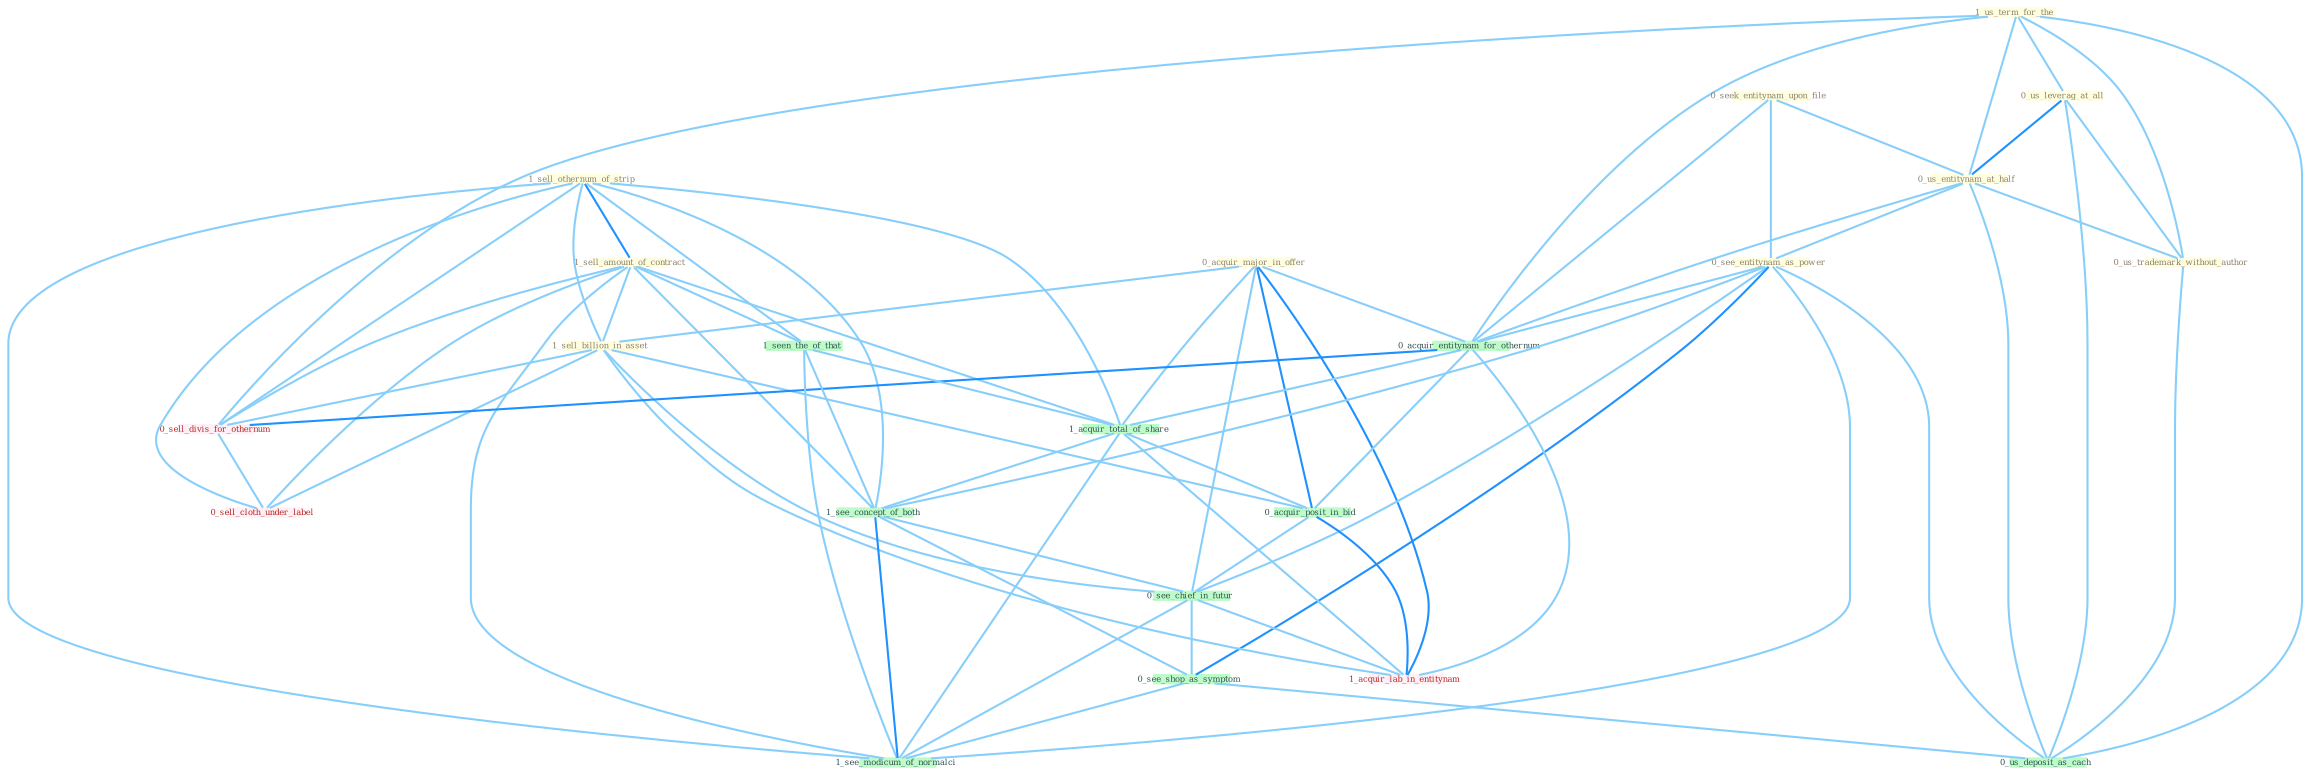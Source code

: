 Graph G{ 
    node
    [shape=polygon,style=filled,width=.5,height=.06,color="#BDFCC9",fixedsize=true,fontsize=4,
    fontcolor="#2f4f4f"];
    {node
    [color="#ffffe0", fontcolor="#8b7d6b"] "1_us_term_for_the " "0_seek_entitynam_upon_file " "0_us_leverag_at_all " "0_us_entitynam_at_half " "0_acquir_major_in_offer " "1_sell_othernum_of_strip " "0_see_entitynam_as_power " "1_sell_amount_of_contract " "1_sell_billion_in_asset " "0_us_trademark_without_author "}
{node [color="#fff0f5", fontcolor="#b22222"] "0_sell_divis_for_othernum " "0_sell_cloth_under_label " "1_acquir_lab_in_entitynam "}
edge [color="#B0E2FF"];

	"1_us_term_for_the " -- "0_us_leverag_at_all " [w="1", color="#87cefa" ];
	"1_us_term_for_the " -- "0_us_entitynam_at_half " [w="1", color="#87cefa" ];
	"1_us_term_for_the " -- "0_us_trademark_without_author " [w="1", color="#87cefa" ];
	"1_us_term_for_the " -- "0_acquir_entitynam_for_othernum " [w="1", color="#87cefa" ];
	"1_us_term_for_the " -- "0_sell_divis_for_othernum " [w="1", color="#87cefa" ];
	"1_us_term_for_the " -- "0_us_deposit_as_cach " [w="1", color="#87cefa" ];
	"0_seek_entitynam_upon_file " -- "0_us_entitynam_at_half " [w="1", color="#87cefa" ];
	"0_seek_entitynam_upon_file " -- "0_see_entitynam_as_power " [w="1", color="#87cefa" ];
	"0_seek_entitynam_upon_file " -- "0_acquir_entitynam_for_othernum " [w="1", color="#87cefa" ];
	"0_us_leverag_at_all " -- "0_us_entitynam_at_half " [w="2", color="#1e90ff" , len=0.8];
	"0_us_leverag_at_all " -- "0_us_trademark_without_author " [w="1", color="#87cefa" ];
	"0_us_leverag_at_all " -- "0_us_deposit_as_cach " [w="1", color="#87cefa" ];
	"0_us_entitynam_at_half " -- "0_see_entitynam_as_power " [w="1", color="#87cefa" ];
	"0_us_entitynam_at_half " -- "0_us_trademark_without_author " [w="1", color="#87cefa" ];
	"0_us_entitynam_at_half " -- "0_acquir_entitynam_for_othernum " [w="1", color="#87cefa" ];
	"0_us_entitynam_at_half " -- "0_us_deposit_as_cach " [w="1", color="#87cefa" ];
	"0_acquir_major_in_offer " -- "1_sell_billion_in_asset " [w="1", color="#87cefa" ];
	"0_acquir_major_in_offer " -- "0_acquir_entitynam_for_othernum " [w="1", color="#87cefa" ];
	"0_acquir_major_in_offer " -- "1_acquir_total_of_share " [w="1", color="#87cefa" ];
	"0_acquir_major_in_offer " -- "0_acquir_posit_in_bid " [w="2", color="#1e90ff" , len=0.8];
	"0_acquir_major_in_offer " -- "0_see_chief_in_futur " [w="1", color="#87cefa" ];
	"0_acquir_major_in_offer " -- "1_acquir_lab_in_entitynam " [w="2", color="#1e90ff" , len=0.8];
	"1_sell_othernum_of_strip " -- "1_sell_amount_of_contract " [w="2", color="#1e90ff" , len=0.8];
	"1_sell_othernum_of_strip " -- "1_sell_billion_in_asset " [w="1", color="#87cefa" ];
	"1_sell_othernum_of_strip " -- "1_seen_the_of_that " [w="1", color="#87cefa" ];
	"1_sell_othernum_of_strip " -- "0_sell_divis_for_othernum " [w="1", color="#87cefa" ];
	"1_sell_othernum_of_strip " -- "1_acquir_total_of_share " [w="1", color="#87cefa" ];
	"1_sell_othernum_of_strip " -- "0_sell_cloth_under_label " [w="1", color="#87cefa" ];
	"1_sell_othernum_of_strip " -- "1_see_concept_of_both " [w="1", color="#87cefa" ];
	"1_sell_othernum_of_strip " -- "1_see_modicum_of_normalci " [w="1", color="#87cefa" ];
	"0_see_entitynam_as_power " -- "0_acquir_entitynam_for_othernum " [w="1", color="#87cefa" ];
	"0_see_entitynam_as_power " -- "1_see_concept_of_both " [w="1", color="#87cefa" ];
	"0_see_entitynam_as_power " -- "0_see_chief_in_futur " [w="1", color="#87cefa" ];
	"0_see_entitynam_as_power " -- "0_see_shop_as_symptom " [w="2", color="#1e90ff" , len=0.8];
	"0_see_entitynam_as_power " -- "0_us_deposit_as_cach " [w="1", color="#87cefa" ];
	"0_see_entitynam_as_power " -- "1_see_modicum_of_normalci " [w="1", color="#87cefa" ];
	"1_sell_amount_of_contract " -- "1_sell_billion_in_asset " [w="1", color="#87cefa" ];
	"1_sell_amount_of_contract " -- "1_seen_the_of_that " [w="1", color="#87cefa" ];
	"1_sell_amount_of_contract " -- "0_sell_divis_for_othernum " [w="1", color="#87cefa" ];
	"1_sell_amount_of_contract " -- "1_acquir_total_of_share " [w="1", color="#87cefa" ];
	"1_sell_amount_of_contract " -- "0_sell_cloth_under_label " [w="1", color="#87cefa" ];
	"1_sell_amount_of_contract " -- "1_see_concept_of_both " [w="1", color="#87cefa" ];
	"1_sell_amount_of_contract " -- "1_see_modicum_of_normalci " [w="1", color="#87cefa" ];
	"1_sell_billion_in_asset " -- "0_sell_divis_for_othernum " [w="1", color="#87cefa" ];
	"1_sell_billion_in_asset " -- "0_sell_cloth_under_label " [w="1", color="#87cefa" ];
	"1_sell_billion_in_asset " -- "0_acquir_posit_in_bid " [w="1", color="#87cefa" ];
	"1_sell_billion_in_asset " -- "0_see_chief_in_futur " [w="1", color="#87cefa" ];
	"1_sell_billion_in_asset " -- "1_acquir_lab_in_entitynam " [w="1", color="#87cefa" ];
	"0_us_trademark_without_author " -- "0_us_deposit_as_cach " [w="1", color="#87cefa" ];
	"0_acquir_entitynam_for_othernum " -- "0_sell_divis_for_othernum " [w="2", color="#1e90ff" , len=0.8];
	"0_acquir_entitynam_for_othernum " -- "1_acquir_total_of_share " [w="1", color="#87cefa" ];
	"0_acquir_entitynam_for_othernum " -- "0_acquir_posit_in_bid " [w="1", color="#87cefa" ];
	"0_acquir_entitynam_for_othernum " -- "1_acquir_lab_in_entitynam " [w="1", color="#87cefa" ];
	"1_seen_the_of_that " -- "1_acquir_total_of_share " [w="1", color="#87cefa" ];
	"1_seen_the_of_that " -- "1_see_concept_of_both " [w="1", color="#87cefa" ];
	"1_seen_the_of_that " -- "1_see_modicum_of_normalci " [w="1", color="#87cefa" ];
	"0_sell_divis_for_othernum " -- "0_sell_cloth_under_label " [w="1", color="#87cefa" ];
	"1_acquir_total_of_share " -- "0_acquir_posit_in_bid " [w="1", color="#87cefa" ];
	"1_acquir_total_of_share " -- "1_see_concept_of_both " [w="1", color="#87cefa" ];
	"1_acquir_total_of_share " -- "1_acquir_lab_in_entitynam " [w="1", color="#87cefa" ];
	"1_acquir_total_of_share " -- "1_see_modicum_of_normalci " [w="1", color="#87cefa" ];
	"0_acquir_posit_in_bid " -- "0_see_chief_in_futur " [w="1", color="#87cefa" ];
	"0_acquir_posit_in_bid " -- "1_acquir_lab_in_entitynam " [w="2", color="#1e90ff" , len=0.8];
	"1_see_concept_of_both " -- "0_see_chief_in_futur " [w="1", color="#87cefa" ];
	"1_see_concept_of_both " -- "0_see_shop_as_symptom " [w="1", color="#87cefa" ];
	"1_see_concept_of_both " -- "1_see_modicum_of_normalci " [w="2", color="#1e90ff" , len=0.8];
	"0_see_chief_in_futur " -- "0_see_shop_as_symptom " [w="1", color="#87cefa" ];
	"0_see_chief_in_futur " -- "1_acquir_lab_in_entitynam " [w="1", color="#87cefa" ];
	"0_see_chief_in_futur " -- "1_see_modicum_of_normalci " [w="1", color="#87cefa" ];
	"0_see_shop_as_symptom " -- "0_us_deposit_as_cach " [w="1", color="#87cefa" ];
	"0_see_shop_as_symptom " -- "1_see_modicum_of_normalci " [w="1", color="#87cefa" ];
}